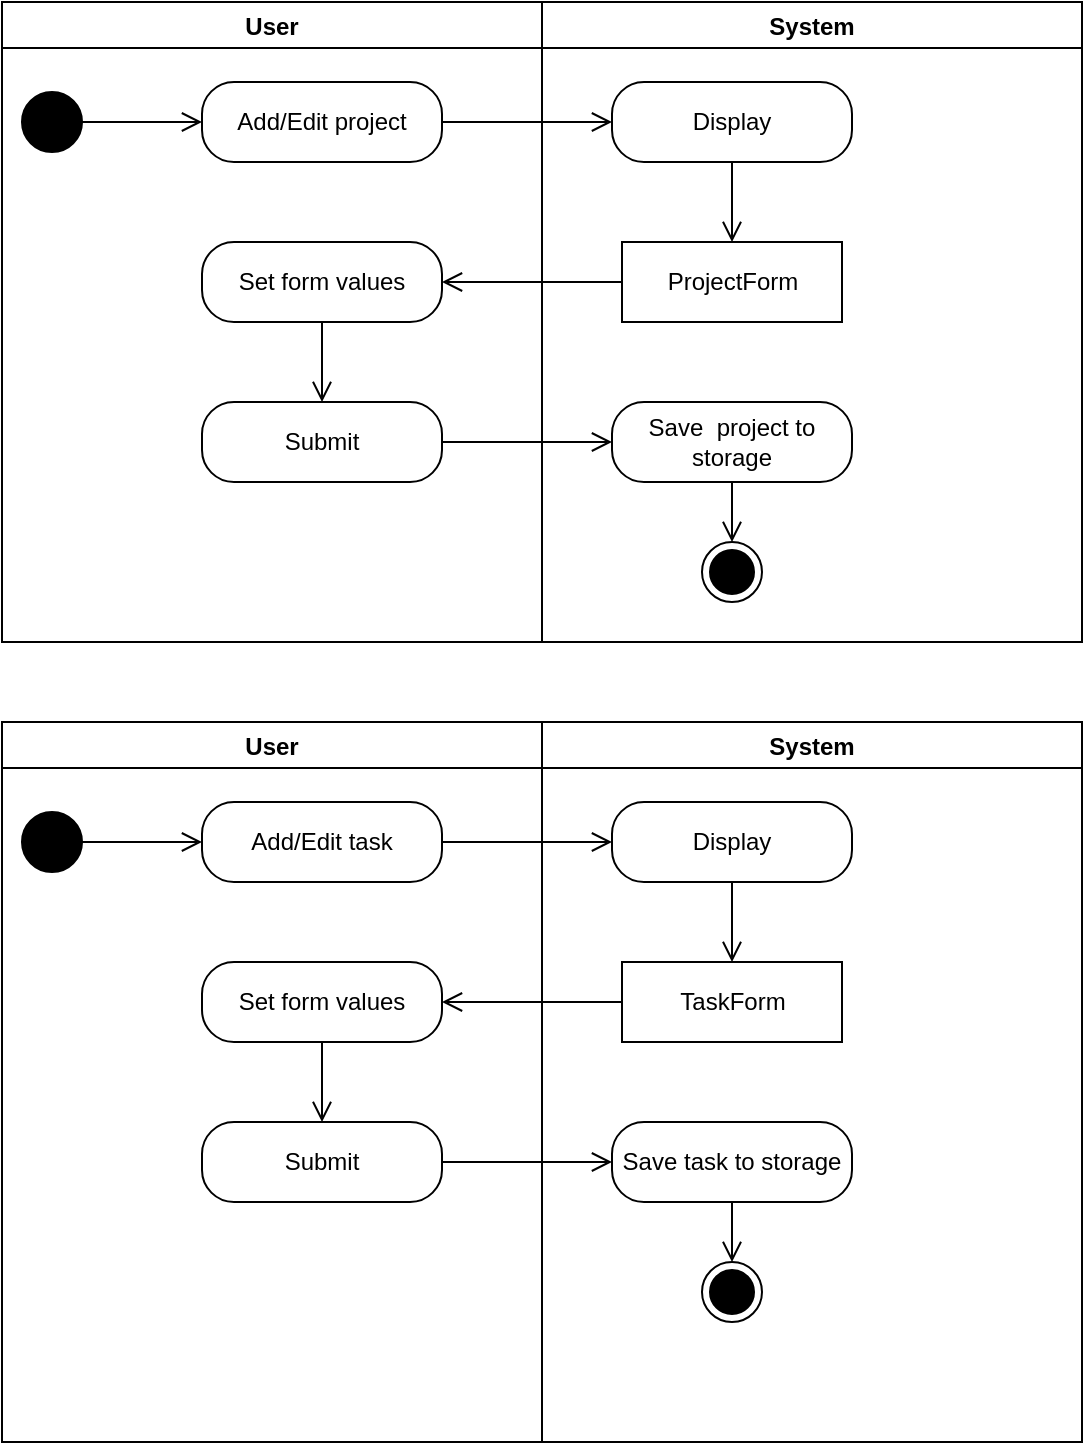 <mxfile version="20.2.3" type="device" pages="3"><diagram id="VnNeC130aQ2XDNUGqcDF" name="ActivityDiagram1"><mxGraphModel dx="868" dy="553" grid="1" gridSize="10" guides="1" tooltips="1" connect="1" arrows="1" fold="1" page="1" pageScale="1" pageWidth="827" pageHeight="1169" math="0" shadow="0"><root><mxCell id="0"/><mxCell id="1" parent="0"/><mxCell id="JeRdhlC_7g9MribEZh-M-7" value="User" style="swimlane;strokeColor=default;" parent="1" vertex="1"><mxGeometry x="20" y="80" width="270" height="320" as="geometry"/></mxCell><mxCell id="8isTfdmv4n5qUKTika1B-6" style="edgeStyle=orthogonalEdgeStyle;rounded=0;orthogonalLoop=1;jettySize=auto;html=1;endArrow=open;endFill=0;endSize=8;strokeColor=default;" edge="1" parent="JeRdhlC_7g9MribEZh-M-7" source="JeRdhlC_7g9MribEZh-M-11" target="8isTfdmv4n5qUKTika1B-4"><mxGeometry relative="1" as="geometry"/></mxCell><mxCell id="JeRdhlC_7g9MribEZh-M-11" value="" style="ellipse;fillColor=#000000;strokeColor=default;" parent="JeRdhlC_7g9MribEZh-M-7" vertex="1"><mxGeometry x="10" y="45" width="30" height="30" as="geometry"/></mxCell><mxCell id="8isTfdmv4n5qUKTika1B-4" value="Add/Edit project" style="rounded=1;whiteSpace=wrap;html=1;arcSize=40;fontColor=#000000;fillColor=default;strokeColor=default;" vertex="1" parent="JeRdhlC_7g9MribEZh-M-7"><mxGeometry x="100" y="40" width="120" height="40" as="geometry"/></mxCell><mxCell id="8isTfdmv4n5qUKTika1B-11" value="Set form values" style="rounded=1;whiteSpace=wrap;html=1;arcSize=40;fontColor=#000000;fillColor=default;strokeColor=default;" vertex="1" parent="JeRdhlC_7g9MribEZh-M-7"><mxGeometry x="100" y="120" width="120" height="40" as="geometry"/></mxCell><mxCell id="8isTfdmv4n5qUKTika1B-12" value="" style="edgeStyle=orthogonalEdgeStyle;html=1;verticalAlign=bottom;endArrow=open;endSize=8;strokeColor=default;rounded=0;" edge="1" source="8isTfdmv4n5qUKTika1B-11" parent="JeRdhlC_7g9MribEZh-M-7" target="8isTfdmv4n5qUKTika1B-13"><mxGeometry relative="1" as="geometry"><mxPoint x="200" y="210" as="targetPoint"/></mxGeometry></mxCell><mxCell id="8isTfdmv4n5qUKTika1B-13" value="Submit" style="rounded=1;whiteSpace=wrap;html=1;arcSize=40;fontColor=#000000;fillColor=default;strokeColor=default;" vertex="1" parent="JeRdhlC_7g9MribEZh-M-7"><mxGeometry x="100" y="200" width="120" height="40" as="geometry"/></mxCell><mxCell id="JeRdhlC_7g9MribEZh-M-8" value="System" style="swimlane;strokeColor=default;" parent="1" vertex="1"><mxGeometry x="290" y="80" width="270" height="320" as="geometry"/></mxCell><mxCell id="8isTfdmv4n5qUKTika1B-7" value="Display" style="rounded=1;whiteSpace=wrap;html=1;arcSize=40;fontColor=#000000;fillColor=default;strokeColor=default;" vertex="1" parent="JeRdhlC_7g9MribEZh-M-8"><mxGeometry x="35" y="40" width="120" height="40" as="geometry"/></mxCell><mxCell id="8isTfdmv4n5qUKTika1B-8" value="" style="edgeStyle=orthogonalEdgeStyle;html=1;verticalAlign=bottom;endArrow=open;endSize=8;strokeColor=default;rounded=0;" edge="1" source="8isTfdmv4n5qUKTika1B-7" parent="JeRdhlC_7g9MribEZh-M-8" target="8isTfdmv4n5qUKTika1B-9"><mxGeometry relative="1" as="geometry"><mxPoint x="80" y="135" as="targetPoint"/></mxGeometry></mxCell><mxCell id="8isTfdmv4n5qUKTika1B-9" value="ProjectForm" style="html=1;strokeColor=default;" vertex="1" parent="JeRdhlC_7g9MribEZh-M-8"><mxGeometry x="40" y="120" width="110" height="40" as="geometry"/></mxCell><mxCell id="8isTfdmv4n5qUKTika1B-15" value="Save&amp;nbsp; project to storage" style="rounded=1;whiteSpace=wrap;html=1;arcSize=40;fontColor=#000000;fillColor=default;strokeColor=default;" vertex="1" parent="JeRdhlC_7g9MribEZh-M-8"><mxGeometry x="35" y="200" width="120" height="40" as="geometry"/></mxCell><mxCell id="8isTfdmv4n5qUKTika1B-16" value="" style="edgeStyle=orthogonalEdgeStyle;html=1;verticalAlign=bottom;endArrow=open;endSize=8;strokeColor=default;rounded=0;" edge="1" source="8isTfdmv4n5qUKTika1B-15" parent="JeRdhlC_7g9MribEZh-M-8" target="JeRdhlC_7g9MribEZh-M-12"><mxGeometry relative="1" as="geometry"><mxPoint x="190" y="220" as="targetPoint"/></mxGeometry></mxCell><mxCell id="JeRdhlC_7g9MribEZh-M-12" value="" style="ellipse;html=1;shape=endState;fillColor=#000000;strokeColor=default;" parent="JeRdhlC_7g9MribEZh-M-8" vertex="1"><mxGeometry x="80" y="270" width="30" height="30" as="geometry"/></mxCell><mxCell id="8isTfdmv4n5qUKTika1B-5" value="" style="edgeStyle=orthogonalEdgeStyle;html=1;verticalAlign=bottom;endArrow=open;endSize=8;strokeColor=default;rounded=0;" edge="1" source="8isTfdmv4n5qUKTika1B-4" parent="1" target="8isTfdmv4n5qUKTika1B-7"><mxGeometry relative="1" as="geometry"><mxPoint x="240" y="250" as="targetPoint"/></mxGeometry></mxCell><mxCell id="8isTfdmv4n5qUKTika1B-10" style="edgeStyle=orthogonalEdgeStyle;rounded=0;orthogonalLoop=1;jettySize=auto;html=1;endArrow=open;endFill=0;endSize=8;strokeColor=default;" edge="1" parent="1" source="8isTfdmv4n5qUKTika1B-9" target="8isTfdmv4n5qUKTika1B-11"><mxGeometry relative="1" as="geometry"><mxPoint x="300" y="215" as="targetPoint"/></mxGeometry></mxCell><mxCell id="8isTfdmv4n5qUKTika1B-14" value="" style="edgeStyle=orthogonalEdgeStyle;html=1;verticalAlign=bottom;endArrow=open;endSize=8;strokeColor=default;rounded=0;entryX=0;entryY=0.5;entryDx=0;entryDy=0;" edge="1" source="8isTfdmv4n5qUKTika1B-13" parent="1" target="8isTfdmv4n5qUKTika1B-15"><mxGeometry relative="1" as="geometry"><mxPoint x="430" y="300" as="targetPoint"/></mxGeometry></mxCell><mxCell id="8isTfdmv4n5qUKTika1B-34" value="User" style="swimlane;strokeColor=default;" vertex="1" parent="1"><mxGeometry x="20" y="440" width="270" height="360" as="geometry"/></mxCell><mxCell id="8isTfdmv4n5qUKTika1B-35" style="edgeStyle=orthogonalEdgeStyle;rounded=0;orthogonalLoop=1;jettySize=auto;html=1;endArrow=open;endFill=0;endSize=8;strokeColor=default;" edge="1" parent="8isTfdmv4n5qUKTika1B-34" source="8isTfdmv4n5qUKTika1B-36" target="8isTfdmv4n5qUKTika1B-37"><mxGeometry relative="1" as="geometry"/></mxCell><mxCell id="8isTfdmv4n5qUKTika1B-36" value="" style="ellipse;fillColor=#000000;strokeColor=default;" vertex="1" parent="8isTfdmv4n5qUKTika1B-34"><mxGeometry x="10" y="45" width="30" height="30" as="geometry"/></mxCell><mxCell id="8isTfdmv4n5qUKTika1B-37" value="Add/Edit task" style="rounded=1;whiteSpace=wrap;html=1;arcSize=40;fontColor=#000000;fillColor=default;strokeColor=default;" vertex="1" parent="8isTfdmv4n5qUKTika1B-34"><mxGeometry x="100" y="40" width="120" height="40" as="geometry"/></mxCell><mxCell id="8isTfdmv4n5qUKTika1B-38" value="Set form values" style="rounded=1;whiteSpace=wrap;html=1;arcSize=40;fontColor=#000000;fillColor=default;strokeColor=default;" vertex="1" parent="8isTfdmv4n5qUKTika1B-34"><mxGeometry x="100" y="120" width="120" height="40" as="geometry"/></mxCell><mxCell id="8isTfdmv4n5qUKTika1B-39" value="" style="edgeStyle=orthogonalEdgeStyle;html=1;verticalAlign=bottom;endArrow=open;endSize=8;strokeColor=default;rounded=0;" edge="1" parent="8isTfdmv4n5qUKTika1B-34" source="8isTfdmv4n5qUKTika1B-38" target="8isTfdmv4n5qUKTika1B-40"><mxGeometry relative="1" as="geometry"><mxPoint x="200" y="210" as="targetPoint"/></mxGeometry></mxCell><mxCell id="8isTfdmv4n5qUKTika1B-40" value="Submit" style="rounded=1;whiteSpace=wrap;html=1;arcSize=40;fontColor=#000000;fillColor=default;strokeColor=default;" vertex="1" parent="8isTfdmv4n5qUKTika1B-34"><mxGeometry x="100" y="200" width="120" height="40" as="geometry"/></mxCell><mxCell id="8isTfdmv4n5qUKTika1B-41" value="System" style="swimlane;strokeColor=default;" vertex="1" parent="1"><mxGeometry x="290" y="440" width="270" height="360" as="geometry"/></mxCell><mxCell id="8isTfdmv4n5qUKTika1B-42" value="Display" style="rounded=1;whiteSpace=wrap;html=1;arcSize=40;fontColor=#000000;fillColor=default;strokeColor=default;" vertex="1" parent="8isTfdmv4n5qUKTika1B-41"><mxGeometry x="35" y="40" width="120" height="40" as="geometry"/></mxCell><mxCell id="8isTfdmv4n5qUKTika1B-43" value="" style="edgeStyle=orthogonalEdgeStyle;html=1;verticalAlign=bottom;endArrow=open;endSize=8;strokeColor=default;rounded=0;" edge="1" parent="8isTfdmv4n5qUKTika1B-41" source="8isTfdmv4n5qUKTika1B-42" target="8isTfdmv4n5qUKTika1B-44"><mxGeometry relative="1" as="geometry"><mxPoint x="80" y="135" as="targetPoint"/></mxGeometry></mxCell><mxCell id="8isTfdmv4n5qUKTika1B-44" value="TaskForm" style="html=1;strokeColor=default;" vertex="1" parent="8isTfdmv4n5qUKTika1B-41"><mxGeometry x="40" y="120" width="110" height="40" as="geometry"/></mxCell><mxCell id="8isTfdmv4n5qUKTika1B-45" value="Save task to storage" style="rounded=1;whiteSpace=wrap;html=1;arcSize=40;fontColor=#000000;fillColor=default;strokeColor=default;" vertex="1" parent="8isTfdmv4n5qUKTika1B-41"><mxGeometry x="35" y="200" width="120" height="40" as="geometry"/></mxCell><mxCell id="8isTfdmv4n5qUKTika1B-46" value="" style="edgeStyle=orthogonalEdgeStyle;html=1;verticalAlign=bottom;endArrow=open;endSize=8;strokeColor=default;rounded=0;" edge="1" parent="8isTfdmv4n5qUKTika1B-41" source="8isTfdmv4n5qUKTika1B-45" target="8isTfdmv4n5qUKTika1B-47"><mxGeometry relative="1" as="geometry"><mxPoint x="190" y="220" as="targetPoint"/></mxGeometry></mxCell><mxCell id="8isTfdmv4n5qUKTika1B-47" value="" style="ellipse;html=1;shape=endState;fillColor=#000000;strokeColor=default;" vertex="1" parent="8isTfdmv4n5qUKTika1B-41"><mxGeometry x="80" y="270" width="30" height="30" as="geometry"/></mxCell><mxCell id="8isTfdmv4n5qUKTika1B-48" value="" style="edgeStyle=orthogonalEdgeStyle;html=1;verticalAlign=bottom;endArrow=open;endSize=8;strokeColor=default;rounded=0;" edge="1" source="8isTfdmv4n5qUKTika1B-37" target="8isTfdmv4n5qUKTika1B-42" parent="1"><mxGeometry relative="1" as="geometry"><mxPoint x="240" y="610" as="targetPoint"/></mxGeometry></mxCell><mxCell id="8isTfdmv4n5qUKTika1B-49" style="edgeStyle=orthogonalEdgeStyle;rounded=0;orthogonalLoop=1;jettySize=auto;html=1;endArrow=open;endFill=0;endSize=8;strokeColor=default;" edge="1" source="8isTfdmv4n5qUKTika1B-44" target="8isTfdmv4n5qUKTika1B-38" parent="1"><mxGeometry relative="1" as="geometry"><mxPoint x="300" y="575" as="targetPoint"/></mxGeometry></mxCell><mxCell id="8isTfdmv4n5qUKTika1B-50" value="" style="edgeStyle=orthogonalEdgeStyle;html=1;verticalAlign=bottom;endArrow=open;endSize=8;strokeColor=default;rounded=0;entryX=0;entryY=0.5;entryDx=0;entryDy=0;" edge="1" source="8isTfdmv4n5qUKTika1B-40" target="8isTfdmv4n5qUKTika1B-45" parent="1"><mxGeometry relative="1" as="geometry"><mxPoint x="430" y="660" as="targetPoint"/></mxGeometry></mxCell></root></mxGraphModel></diagram><diagram id="gfmgBQRPhhYWMHUDK8sx" name="DesignSequenceDiagram1"><mxGraphModel dx="868" dy="553" grid="1" gridSize="10" guides="1" tooltips="1" connect="1" arrows="1" fold="1" page="1" pageScale="1" pageWidth="827" pageHeight="1169" math="0" shadow="0"><root><mxCell id="0"/><mxCell id="1" parent="0"/><mxCell id="LNEijA-m77RLDedDZBNl-1" value="" style="shape=umlLifeline;participant=umlActor;perimeter=lifelinePerimeter;whiteSpace=wrap;html=1;container=1;collapsible=0;recursiveResize=0;verticalAlign=top;spacingTop=36;outlineConnect=0;" parent="1" vertex="1"><mxGeometry x="30" y="40" width="20" height="460" as="geometry"/></mxCell><mxCell id="LNEijA-m77RLDedDZBNl-2" value="&lt;b&gt;&amp;lt;&amp;lt;View&amp;gt;&amp;gt;&lt;/b&gt;&lt;br&gt;&lt;b&gt;&lt;u&gt;:Sidebar&lt;/u&gt;&lt;/b&gt;" style="shape=umlLifeline;perimeter=lifelinePerimeter;whiteSpace=wrap;html=1;container=1;collapsible=0;recursiveResize=0;outlineConnect=0;fillColor=#FFFF00;" parent="1" vertex="1"><mxGeometry x="90" y="40" width="100" height="460" as="geometry"/></mxCell><mxCell id="LNEijA-m77RLDedDZBNl-3" value="" style="html=1;points=[];perimeter=orthogonalPerimeter;fillColor=#FFFF00;" parent="LNEijA-m77RLDedDZBNl-2" vertex="1"><mxGeometry x="45" y="70" width="10" height="380" as="geometry"/></mxCell><mxCell id="loWMx_WjaNZUTA8q_kqU-39" value="addProjectTo&lt;br&gt;Menu(ID, name)" style="html=1;verticalAlign=bottom;endArrow=block;rounded=0;endFill=1;endSize=6;exitX=-0.004;exitY=0.946;exitDx=0;exitDy=0;exitPerimeter=0;entryX=-0.005;entryY=1;entryDx=0;entryDy=0;entryPerimeter=0;edgeStyle=orthogonalEdgeStyle;curved=1;" edge="1" parent="LNEijA-m77RLDedDZBNl-2" source="LNEijA-m77RLDedDZBNl-3" target="LNEijA-m77RLDedDZBNl-3"><mxGeometry x="-0.0" y="-22" width="80" relative="1" as="geometry"><mxPoint x="140" y="410" as="sourcePoint"/><mxPoint x="185" y="420" as="targetPoint"/><Array as="points"><mxPoint x="-10" y="440"/></Array><mxPoint x="-13" y="-11" as="offset"/></mxGeometry></mxCell><mxCell id="iwOCklt0hCDn7cFkaluf-2" value="addProject()" style="html=1;verticalAlign=bottom;endArrow=block;rounded=0;" edge="1" parent="1" source="LNEijA-m77RLDedDZBNl-1" target="LNEijA-m77RLDedDZBNl-3"><mxGeometry width="80" relative="1" as="geometry"><mxPoint x="60" y="110" as="sourcePoint"/><mxPoint x="140" y="110" as="targetPoint"/><Array as="points"><mxPoint x="110" y="110"/></Array></mxGeometry></mxCell><mxCell id="loWMx_WjaNZUTA8q_kqU-1" value="&lt;b&gt;&amp;lt;&amp;lt;View&amp;gt;&amp;gt;&lt;br&gt;&lt;u&gt;:ProjectForm&lt;/u&gt;&lt;br&gt;&lt;/b&gt;" style="shape=umlLifeline;perimeter=lifelinePerimeter;whiteSpace=wrap;html=1;container=1;collapsible=0;recursiveResize=0;outlineConnect=0;fillColor=#FFFF00;" vertex="1" parent="1"><mxGeometry x="210" y="40" width="100" height="460" as="geometry"/></mxCell><mxCell id="loWMx_WjaNZUTA8q_kqU-8" value="" style="html=1;points=[];perimeter=orthogonalPerimeter;fillColor=#FFFF00;" vertex="1" parent="loWMx_WjaNZUTA8q_kqU-1"><mxGeometry x="45" y="80" width="10" height="340" as="geometry"/></mxCell><mxCell id="loWMx_WjaNZUTA8q_kqU-4" value="display()" style="html=1;verticalAlign=bottom;endArrow=block;rounded=0;" edge="1" parent="1" source="LNEijA-m77RLDedDZBNl-3" target="loWMx_WjaNZUTA8q_kqU-8"><mxGeometry width="80" relative="1" as="geometry"><mxPoint x="49.5" y="120" as="sourcePoint"/><mxPoint x="255" y="120" as="targetPoint"/><Array as="points"><mxPoint x="250" y="120"/></Array></mxGeometry></mxCell><mxCell id="loWMx_WjaNZUTA8q_kqU-5" value="setValues(ProjectName)" style="html=1;verticalAlign=bottom;endArrow=block;rounded=0;" edge="1" parent="1" source="LNEijA-m77RLDedDZBNl-1" target="loWMx_WjaNZUTA8q_kqU-8"><mxGeometry width="80" relative="1" as="geometry"><mxPoint x="39.5" y="120" as="sourcePoint"/><mxPoint x="260" y="160" as="targetPoint"/><Array as="points"><mxPoint x="170" y="160"/></Array></mxGeometry></mxCell><mxCell id="loWMx_WjaNZUTA8q_kqU-7" value="submit()" style="html=1;verticalAlign=bottom;endArrow=block;rounded=0;" edge="1" parent="1" source="LNEijA-m77RLDedDZBNl-1" target="loWMx_WjaNZUTA8q_kqU-8"><mxGeometry width="80" relative="1" as="geometry"><mxPoint x="49.5" y="170" as="sourcePoint"/><mxPoint x="295" y="170" as="targetPoint"/><Array as="points"><mxPoint x="160" y="190"/></Array></mxGeometry></mxCell><mxCell id="loWMx_WjaNZUTA8q_kqU-9" value="&lt;b&gt;&amp;lt;&amp;lt;Control&amp;gt;&amp;gt;&lt;br&gt;&lt;u&gt;:ProjectController&lt;/u&gt;&lt;br&gt;&lt;/b&gt;" style="shape=umlLifeline;perimeter=lifelinePerimeter;whiteSpace=wrap;html=1;container=1;collapsible=0;recursiveResize=0;outlineConnect=0;fillColor=#9999FF;" vertex="1" parent="1"><mxGeometry x="330" y="40" width="120" height="460" as="geometry"/></mxCell><mxCell id="loWMx_WjaNZUTA8q_kqU-12" value="" style="html=1;points=[];perimeter=orthogonalPerimeter;fillColor=#9999FF;" vertex="1" parent="loWMx_WjaNZUTA8q_kqU-9"><mxGeometry x="55" y="170" width="10" height="240" as="geometry"/></mxCell><mxCell id="loWMx_WjaNZUTA8q_kqU-14" value="createProject(name)" style="html=1;verticalAlign=bottom;endArrow=block;rounded=0;" edge="1" parent="1" source="loWMx_WjaNZUTA8q_kqU-8" target="loWMx_WjaNZUTA8q_kqU-12"><mxGeometry width="80" relative="1" as="geometry"><mxPoint x="49.5" y="200" as="sourcePoint"/><mxPoint x="295" y="200" as="targetPoint"/><Array as="points"><mxPoint x="330" y="210"/></Array></mxGeometry></mxCell><mxCell id="loWMx_WjaNZUTA8q_kqU-15" value="&lt;b&gt;&amp;lt;&amp;lt;Entity&amp;gt;&amp;gt;&lt;br&gt;&lt;u&gt;aProj:Project&lt;/u&gt;&lt;br&gt;&lt;/b&gt;" style="shape=umlLifeline;perimeter=lifelinePerimeter;whiteSpace=wrap;html=1;container=1;collapsible=0;recursiveResize=0;outlineConnect=0;fillColor=#FF66B3;" vertex="1" parent="1"><mxGeometry x="520" y="220" width="100" height="280" as="geometry"/></mxCell><mxCell id="loWMx_WjaNZUTA8q_kqU-16" value="" style="html=1;points=[];perimeter=orthogonalPerimeter;fillColor=#FF66B3;" vertex="1" parent="loWMx_WjaNZUTA8q_kqU-15"><mxGeometry x="45" y="120" width="10" height="50" as="geometry"/></mxCell><mxCell id="loWMx_WjaNZUTA8q_kqU-35" value="" style="html=1;points=[];perimeter=orthogonalPerimeter;fillColor=#FF66B3;" vertex="1" parent="loWMx_WjaNZUTA8q_kqU-15"><mxGeometry x="45" y="200" width="10" height="20" as="geometry"/></mxCell><mxCell id="loWMx_WjaNZUTA8q_kqU-17" value="aProj:createProject&lt;br&gt;(id, name)" style="html=1;verticalAlign=bottom;endArrow=block;rounded=0;entryX=0.003;entryY=0.058;entryDx=0;entryDy=0;entryPerimeter=0;" edge="1" parent="1" source="loWMx_WjaNZUTA8q_kqU-12" target="loWMx_WjaNZUTA8q_kqU-15"><mxGeometry width="80" relative="1" as="geometry"><mxPoint x="275" y="210" as="sourcePoint"/><mxPoint x="470" y="210" as="targetPoint"/></mxGeometry></mxCell><mxCell id="loWMx_WjaNZUTA8q_kqU-21" value="&lt;b&gt;&amp;lt;&amp;lt;DataAccess&amp;gt;&amp;gt;&lt;br&gt;&lt;u&gt;:ProjectStorage&lt;/u&gt;&lt;br&gt;&lt;/b&gt;" style="shape=umlLifeline;perimeter=lifelinePerimeter;whiteSpace=wrap;html=1;container=1;collapsible=0;recursiveResize=0;outlineConnect=0;fillColor=#00FFFF;" vertex="1" parent="1"><mxGeometry x="640" y="40" width="110" height="460" as="geometry"/></mxCell><mxCell id="loWMx_WjaNZUTA8q_kqU-22" value="" style="html=1;points=[];perimeter=orthogonalPerimeter;fillColor=#00FFFF;" vertex="1" parent="loWMx_WjaNZUTA8q_kqU-21"><mxGeometry x="50" y="250" width="10" height="100" as="geometry"/></mxCell><mxCell id="loWMx_WjaNZUTA8q_kqU-23" value="saveProject(aProj)" style="html=1;verticalAlign=bottom;endArrow=block;rounded=0;" edge="1" parent="1" source="loWMx_WjaNZUTA8q_kqU-12" target="loWMx_WjaNZUTA8q_kqU-22"><mxGeometry width="80" relative="1" as="geometry"><mxPoint x="410" y="290" as="sourcePoint"/><mxPoint x="535.5" y="290" as="targetPoint"/><Array as="points"><mxPoint x="550" y="290"/></Array></mxGeometry></mxCell><mxCell id="loWMx_WjaNZUTA8q_kqU-24" value="name:getName()" style="html=1;verticalAlign=bottom;endArrow=block;rounded=0;" edge="1" parent="1" source="loWMx_WjaNZUTA8q_kqU-22" target="loWMx_WjaNZUTA8q_kqU-16"><mxGeometry width="80" relative="1" as="geometry"><mxPoint x="405" y="270" as="sourcePoint"/><mxPoint x="590" y="320" as="targetPoint"/><Array as="points"><mxPoint x="620" y="390"/></Array></mxGeometry></mxCell><mxCell id="loWMx_WjaNZUTA8q_kqU-26" value="ID:getID()" style="html=1;verticalAlign=bottom;endArrow=block;rounded=0;" edge="1" parent="1" source="loWMx_WjaNZUTA8q_kqU-22" target="loWMx_WjaNZUTA8q_kqU-16"><mxGeometry width="80" relative="1" as="geometry"><mxPoint x="700" y="350" as="sourcePoint"/><mxPoint x="585" y="350" as="targetPoint"/><Array as="points"><mxPoint x="640" y="340"/></Array></mxGeometry></mxCell><mxCell id="loWMx_WjaNZUTA8q_kqU-34" value="getDetails()" style="html=1;verticalAlign=bottom;endArrow=block;rounded=0;" edge="1" parent="1" source="loWMx_WjaNZUTA8q_kqU-12" target="loWMx_WjaNZUTA8q_kqU-35"><mxGeometry width="80" relative="1" as="geometry"><mxPoint x="405" y="300" as="sourcePoint"/><mxPoint x="700" y="300" as="targetPoint"/></mxGeometry></mxCell><mxCell id="loWMx_WjaNZUTA8q_kqU-36" value="id, name" style="html=1;verticalAlign=bottom;endArrow=open;rounded=0;endFill=0;endSize=8;dashed=1;" edge="1" parent="1" source="loWMx_WjaNZUTA8q_kqU-35" target="loWMx_WjaNZUTA8q_kqU-12"><mxGeometry width="80" relative="1" as="geometry"><mxPoint x="405" y="430" as="sourcePoint"/><mxPoint x="575" y="430" as="targetPoint"/><Array as="points"><mxPoint x="480" y="440"/></Array></mxGeometry></mxCell><mxCell id="loWMx_WjaNZUTA8q_kqU-37" value="id, name" style="html=1;verticalAlign=bottom;endArrow=open;rounded=0;endFill=0;endSize=8;dashed=1;" edge="1" parent="1" source="loWMx_WjaNZUTA8q_kqU-12" target="loWMx_WjaNZUTA8q_kqU-8"><mxGeometry width="80" relative="1" as="geometry"><mxPoint x="450" y="430" as="sourcePoint"/><mxPoint x="280" y="430" as="targetPoint"/><Array as="points"><mxPoint x="320" y="450"/></Array></mxGeometry></mxCell><mxCell id="loWMx_WjaNZUTA8q_kqU-47" value="id, name" style="html=1;verticalAlign=bottom;endArrow=open;rounded=0;endFill=0;endSize=8;dashed=1;" edge="1" parent="1" source="loWMx_WjaNZUTA8q_kqU-8" target="LNEijA-m77RLDedDZBNl-3"><mxGeometry width="80" relative="1" as="geometry"><mxPoint x="395" y="460" as="sourcePoint"/><mxPoint x="275" y="460" as="targetPoint"/><Array as="points"><mxPoint x="200" y="460"/></Array></mxGeometry></mxCell></root></mxGraphModel></diagram><diagram id="Zhxg268XuBSjXwIresvP" name="DesignSequenceDiagram2"><mxGraphModel dx="868" dy="553" grid="1" gridSize="10" guides="1" tooltips="1" connect="1" arrows="1" fold="1" page="1" pageScale="1" pageWidth="827" pageHeight="1169" math="0" shadow="0"><root><mxCell id="0"/><mxCell id="1" parent="0"/><mxCell id="nnPSkGhAIxSgbPodx-eO-1" value="" style="shape=umlLifeline;participant=umlActor;perimeter=lifelinePerimeter;whiteSpace=wrap;html=1;container=1;collapsible=0;recursiveResize=0;verticalAlign=top;spacingTop=36;outlineConnect=0;" vertex="1" parent="1"><mxGeometry x="30" y="40" width="20" height="460" as="geometry"/></mxCell><mxCell id="nnPSkGhAIxSgbPodx-eO-2" value="&lt;b&gt;&amp;lt;&amp;lt;View&amp;gt;&amp;gt;&lt;/b&gt;&lt;br&gt;&lt;b&gt;&lt;u&gt;:ProjectView&lt;/u&gt;&lt;/b&gt;" style="shape=umlLifeline;perimeter=lifelinePerimeter;whiteSpace=wrap;html=1;container=1;collapsible=0;recursiveResize=0;outlineConnect=0;fillColor=#FFFF00;" vertex="1" parent="1"><mxGeometry x="90" y="40" width="100" height="460" as="geometry"/></mxCell><mxCell id="nnPSkGhAIxSgbPodx-eO-3" value="" style="html=1;points=[];perimeter=orthogonalPerimeter;fillColor=#FFFF00;" vertex="1" parent="nnPSkGhAIxSgbPodx-eO-2"><mxGeometry x="45" y="70" width="10" height="380" as="geometry"/></mxCell><mxCell id="nnPSkGhAIxSgbPodx-eO-4" value="updateView()" style="html=1;verticalAlign=bottom;endArrow=block;rounded=0;endFill=1;endSize=6;exitX=-0.004;exitY=0.946;exitDx=0;exitDy=0;exitPerimeter=0;entryX=-0.005;entryY=1;entryDx=0;entryDy=0;entryPerimeter=0;edgeStyle=orthogonalEdgeStyle;curved=1;" edge="1" parent="nnPSkGhAIxSgbPodx-eO-2" source="nnPSkGhAIxSgbPodx-eO-3" target="nnPSkGhAIxSgbPodx-eO-3"><mxGeometry x="-0.0" y="-22" width="80" relative="1" as="geometry"><mxPoint x="140" y="410" as="sourcePoint"/><mxPoint x="185" y="420" as="targetPoint"/><Array as="points"><mxPoint x="-10" y="440"/></Array><mxPoint x="-13" y="-11" as="offset"/></mxGeometry></mxCell><mxCell id="nnPSkGhAIxSgbPodx-eO-5" value="addTask" style="html=1;verticalAlign=bottom;endArrow=block;rounded=0;" edge="1" parent="1" source="nnPSkGhAIxSgbPodx-eO-1" target="nnPSkGhAIxSgbPodx-eO-3"><mxGeometry width="80" relative="1" as="geometry"><mxPoint x="60" y="110" as="sourcePoint"/><mxPoint x="140" y="110" as="targetPoint"/><Array as="points"><mxPoint x="110" y="110"/></Array></mxGeometry></mxCell><mxCell id="nnPSkGhAIxSgbPodx-eO-6" value="&lt;b&gt;&amp;lt;&amp;lt;View&amp;gt;&amp;gt;&lt;br&gt;&lt;u&gt;:TaskForm&lt;/u&gt;&lt;br&gt;&lt;/b&gt;" style="shape=umlLifeline;perimeter=lifelinePerimeter;whiteSpace=wrap;html=1;container=1;collapsible=0;recursiveResize=0;outlineConnect=0;fillColor=#FFFF00;" vertex="1" parent="1"><mxGeometry x="210" y="40" width="100" height="460" as="geometry"/></mxCell><mxCell id="nnPSkGhAIxSgbPodx-eO-7" value="" style="html=1;points=[];perimeter=orthogonalPerimeter;fillColor=#FFFF00;" vertex="1" parent="nnPSkGhAIxSgbPodx-eO-6"><mxGeometry x="45" y="80" width="10" height="340" as="geometry"/></mxCell><mxCell id="nnPSkGhAIxSgbPodx-eO-8" value="display()" style="html=1;verticalAlign=bottom;endArrow=block;rounded=0;" edge="1" parent="1" source="nnPSkGhAIxSgbPodx-eO-3" target="nnPSkGhAIxSgbPodx-eO-7"><mxGeometry width="80" relative="1" as="geometry"><mxPoint x="49.5" y="120" as="sourcePoint"/><mxPoint x="255" y="120" as="targetPoint"/><Array as="points"><mxPoint x="250" y="120"/></Array></mxGeometry></mxCell><mxCell id="nnPSkGhAIxSgbPodx-eO-9" value="setValues(name, descr, date, priority)" style="html=1;verticalAlign=bottom;endArrow=block;rounded=0;" edge="1" parent="1" source="nnPSkGhAIxSgbPodx-eO-1" target="nnPSkGhAIxSgbPodx-eO-7"><mxGeometry width="80" relative="1" as="geometry"><mxPoint x="39.5" y="120" as="sourcePoint"/><mxPoint x="260" y="160" as="targetPoint"/><Array as="points"><mxPoint x="170" y="160"/></Array></mxGeometry></mxCell><mxCell id="nnPSkGhAIxSgbPodx-eO-10" value="submit()" style="html=1;verticalAlign=bottom;endArrow=block;rounded=0;" edge="1" parent="1" source="nnPSkGhAIxSgbPodx-eO-1" target="nnPSkGhAIxSgbPodx-eO-7"><mxGeometry width="80" relative="1" as="geometry"><mxPoint x="49.5" y="170" as="sourcePoint"/><mxPoint x="295" y="170" as="targetPoint"/><Array as="points"><mxPoint x="160" y="190"/></Array></mxGeometry></mxCell><mxCell id="nnPSkGhAIxSgbPodx-eO-11" value="&lt;b&gt;&amp;lt;&amp;lt;Control&amp;gt;&amp;gt;&lt;br&gt;&lt;u&gt;:ProjectController&lt;/u&gt;&lt;br&gt;&lt;/b&gt;" style="shape=umlLifeline;perimeter=lifelinePerimeter;whiteSpace=wrap;html=1;container=1;collapsible=0;recursiveResize=0;outlineConnect=0;fillColor=#9999FF;" vertex="1" parent="1"><mxGeometry x="330" y="40" width="120" height="460" as="geometry"/></mxCell><mxCell id="nnPSkGhAIxSgbPodx-eO-12" value="" style="html=1;points=[];perimeter=orthogonalPerimeter;fillColor=#9999FF;" vertex="1" parent="nnPSkGhAIxSgbPodx-eO-11"><mxGeometry x="55" y="170" width="10" height="240" as="geometry"/></mxCell><mxCell id="nnPSkGhAIxSgbPodx-eO-13" value="addTask(name, &lt;br&gt;descr, date, priority)" style="html=1;verticalAlign=bottom;endArrow=block;rounded=0;" edge="1" parent="1" source="nnPSkGhAIxSgbPodx-eO-7" target="nnPSkGhAIxSgbPodx-eO-12"><mxGeometry width="80" relative="1" as="geometry"><mxPoint x="49.5" y="200" as="sourcePoint"/><mxPoint x="295" y="200" as="targetPoint"/><Array as="points"><mxPoint x="330" y="210"/></Array></mxGeometry></mxCell><mxCell id="nnPSkGhAIxSgbPodx-eO-14" value="&lt;b&gt;&amp;lt;&amp;lt;Entity&amp;gt;&amp;gt;&lt;br&gt;&lt;u&gt;aTask:Task&lt;/u&gt;&lt;br&gt;&lt;/b&gt;" style="shape=umlLifeline;perimeter=lifelinePerimeter;whiteSpace=wrap;html=1;container=1;collapsible=0;recursiveResize=0;outlineConnect=0;fillColor=#FF66B3;" vertex="1" parent="1"><mxGeometry x="675" y="220" width="100" height="280" as="geometry"/></mxCell><mxCell id="nnPSkGhAIxSgbPodx-eO-15" value="" style="html=1;points=[];perimeter=orthogonalPerimeter;fillColor=#FF66B3;" vertex="1" parent="nnPSkGhAIxSgbPodx-eO-14"><mxGeometry x="45" y="110" width="10" height="100" as="geometry"/></mxCell><mxCell id="nnPSkGhAIxSgbPodx-eO-17" value="aTask:createTask&lt;br&gt;(id, name, descr, &lt;br&gt;date, priority, projID)" style="html=1;verticalAlign=bottom;endArrow=block;rounded=0;entryX=0.003;entryY=0.058;entryDx=0;entryDy=0;entryPerimeter=0;" edge="1" parent="1" source="_R6q_6lfZYPfwlUrcO9y-2" target="nnPSkGhAIxSgbPodx-eO-14"><mxGeometry width="80" relative="1" as="geometry"><mxPoint x="550" y="236.24" as="sourcePoint"/><mxPoint x="625" y="210" as="targetPoint"/></mxGeometry></mxCell><mxCell id="nnPSkGhAIxSgbPodx-eO-18" value="&lt;b&gt;&amp;lt;&amp;lt;DataAccess&amp;gt;&amp;gt;&lt;br&gt;&lt;u&gt;:TaskStorage&lt;/u&gt;&lt;br&gt;&lt;/b&gt;" style="shape=umlLifeline;perimeter=lifelinePerimeter;whiteSpace=wrap;html=1;container=1;collapsible=0;recursiveResize=0;outlineConnect=0;fillColor=#00FFFF;" vertex="1" parent="1"><mxGeometry x="795" y="40" width="110" height="460" as="geometry"/></mxCell><mxCell id="nnPSkGhAIxSgbPodx-eO-19" value="" style="html=1;points=[];perimeter=orthogonalPerimeter;fillColor=#00FFFF;" vertex="1" parent="nnPSkGhAIxSgbPodx-eO-18"><mxGeometry x="50" y="250" width="10" height="140" as="geometry"/></mxCell><mxCell id="nnPSkGhAIxSgbPodx-eO-20" value="saveTask(aTask)" style="html=1;verticalAlign=bottom;endArrow=block;rounded=0;" edge="1" parent="1" source="nnPSkGhAIxSgbPodx-eO-12" target="nnPSkGhAIxSgbPodx-eO-19"><mxGeometry width="80" relative="1" as="geometry"><mxPoint x="550" y="290" as="sourcePoint"/><mxPoint x="690.5" y="290" as="targetPoint"/><Array as="points"><mxPoint x="705" y="290"/></Array></mxGeometry></mxCell><mxCell id="nnPSkGhAIxSgbPodx-eO-21" value="name:getName()" style="html=1;verticalAlign=bottom;endArrow=block;rounded=0;" edge="1" parent="1" source="nnPSkGhAIxSgbPodx-eO-19" target="nnPSkGhAIxSgbPodx-eO-15"><mxGeometry width="80" relative="1" as="geometry"><mxPoint x="560" y="270" as="sourcePoint"/><mxPoint x="745" y="320" as="targetPoint"/><Array as="points"><mxPoint x="780" y="350"/></Array></mxGeometry></mxCell><mxCell id="nnPSkGhAIxSgbPodx-eO-23" value="ID:getID()" style="html=1;verticalAlign=bottom;endArrow=block;rounded=0;" edge="1" parent="1" source="nnPSkGhAIxSgbPodx-eO-19" target="nnPSkGhAIxSgbPodx-eO-15"><mxGeometry width="80" relative="1" as="geometry"><mxPoint x="855" y="350" as="sourcePoint"/><mxPoint x="740" y="350" as="targetPoint"/><Array as="points"><mxPoint x="790" y="330"/></Array></mxGeometry></mxCell><mxCell id="_R6q_6lfZYPfwlUrcO9y-1" value="&lt;b&gt;&amp;lt;&amp;lt;Entity&amp;gt;&amp;gt;&lt;br&gt;&lt;u&gt;aProj:Project&lt;/u&gt;&lt;br&gt;&lt;/b&gt;" style="shape=umlLifeline;perimeter=lifelinePerimeter;whiteSpace=wrap;html=1;container=1;collapsible=0;recursiveResize=0;outlineConnect=0;fillColor=#FF66B3;" vertex="1" parent="1"><mxGeometry x="480" y="40" width="100" height="460" as="geometry"/></mxCell><mxCell id="_R6q_6lfZYPfwlUrcO9y-2" value="" style="html=1;points=[];perimeter=orthogonalPerimeter;fillColor=#FF66B3;" vertex="1" parent="_R6q_6lfZYPfwlUrcO9y-1"><mxGeometry x="45" y="180" width="10" height="40" as="geometry"/></mxCell><mxCell id="_R6q_6lfZYPfwlUrcO9y-4" value="addTask(id, name, &lt;br&gt;descr, date, priority)" style="html=1;verticalAlign=bottom;endArrow=block;rounded=0;" edge="1" parent="1" source="nnPSkGhAIxSgbPodx-eO-12" target="_R6q_6lfZYPfwlUrcO9y-2"><mxGeometry width="80" relative="1" as="geometry"><mxPoint x="275" y="220" as="sourcePoint"/><mxPoint x="395" y="220" as="targetPoint"/><Array as="points"><mxPoint x="470" y="220"/></Array></mxGeometry></mxCell><mxCell id="2AIVbq0bzOp3ztwiRRKP-1" value="aTask" style="html=1;verticalAlign=bottom;endArrow=open;rounded=0;endFill=0;endSize=8;dashed=1;" edge="1" parent="1" source="_R6q_6lfZYPfwlUrcO9y-2" target="nnPSkGhAIxSgbPodx-eO-12"><mxGeometry width="80" relative="1" as="geometry"><mxPoint x="545" y="246.24" as="sourcePoint"/><mxPoint x="685.3" y="246.24" as="targetPoint"/><Array as="points"><mxPoint x="460" y="260"/></Array></mxGeometry></mxCell><mxCell id="2AIVbq0bzOp3ztwiRRKP-2" value="descr:getDescr()" style="html=1;verticalAlign=bottom;endArrow=block;rounded=0;" edge="1" parent="1" source="nnPSkGhAIxSgbPodx-eO-19" target="nnPSkGhAIxSgbPodx-eO-15"><mxGeometry width="80" relative="1" as="geometry"><mxPoint x="855" y="370" as="sourcePoint"/><mxPoint x="740" y="370" as="targetPoint"/><Array as="points"><mxPoint x="780" y="370"/></Array></mxGeometry></mxCell><mxCell id="2AIVbq0bzOp3ztwiRRKP-3" value="dueDate:getDate()" style="html=1;verticalAlign=bottom;endArrow=block;rounded=0;" edge="1" parent="1" source="nnPSkGhAIxSgbPodx-eO-19" target="nnPSkGhAIxSgbPodx-eO-15"><mxGeometry width="80" relative="1" as="geometry"><mxPoint x="855" y="400" as="sourcePoint"/><mxPoint x="740" y="400" as="targetPoint"/><Array as="points"><mxPoint x="790" y="390"/></Array></mxGeometry></mxCell><mxCell id="2AIVbq0bzOp3ztwiRRKP-4" value="priority:getPriority()" style="html=1;verticalAlign=bottom;endArrow=block;rounded=0;" edge="1" parent="1" source="nnPSkGhAIxSgbPodx-eO-19" target="nnPSkGhAIxSgbPodx-eO-15"><mxGeometry width="80" relative="1" as="geometry"><mxPoint x="855" y="430.0" as="sourcePoint"/><mxPoint x="740" y="430.0" as="targetPoint"/><Array as="points"><mxPoint x="770" y="410"/></Array></mxGeometry></mxCell><mxCell id="2AIVbq0bzOp3ztwiRRKP-5" value="projID:getProjID()" style="html=1;verticalAlign=bottom;endArrow=block;rounded=0;" edge="1" parent="1" source="nnPSkGhAIxSgbPodx-eO-19" target="nnPSkGhAIxSgbPodx-eO-15"><mxGeometry width="80" relative="1" as="geometry"><mxPoint x="855" y="460.0" as="sourcePoint"/><mxPoint x="740" y="460.0" as="targetPoint"/><Array as="points"><mxPoint x="770" y="430"/></Array></mxGeometry></mxCell></root></mxGraphModel></diagram></mxfile>